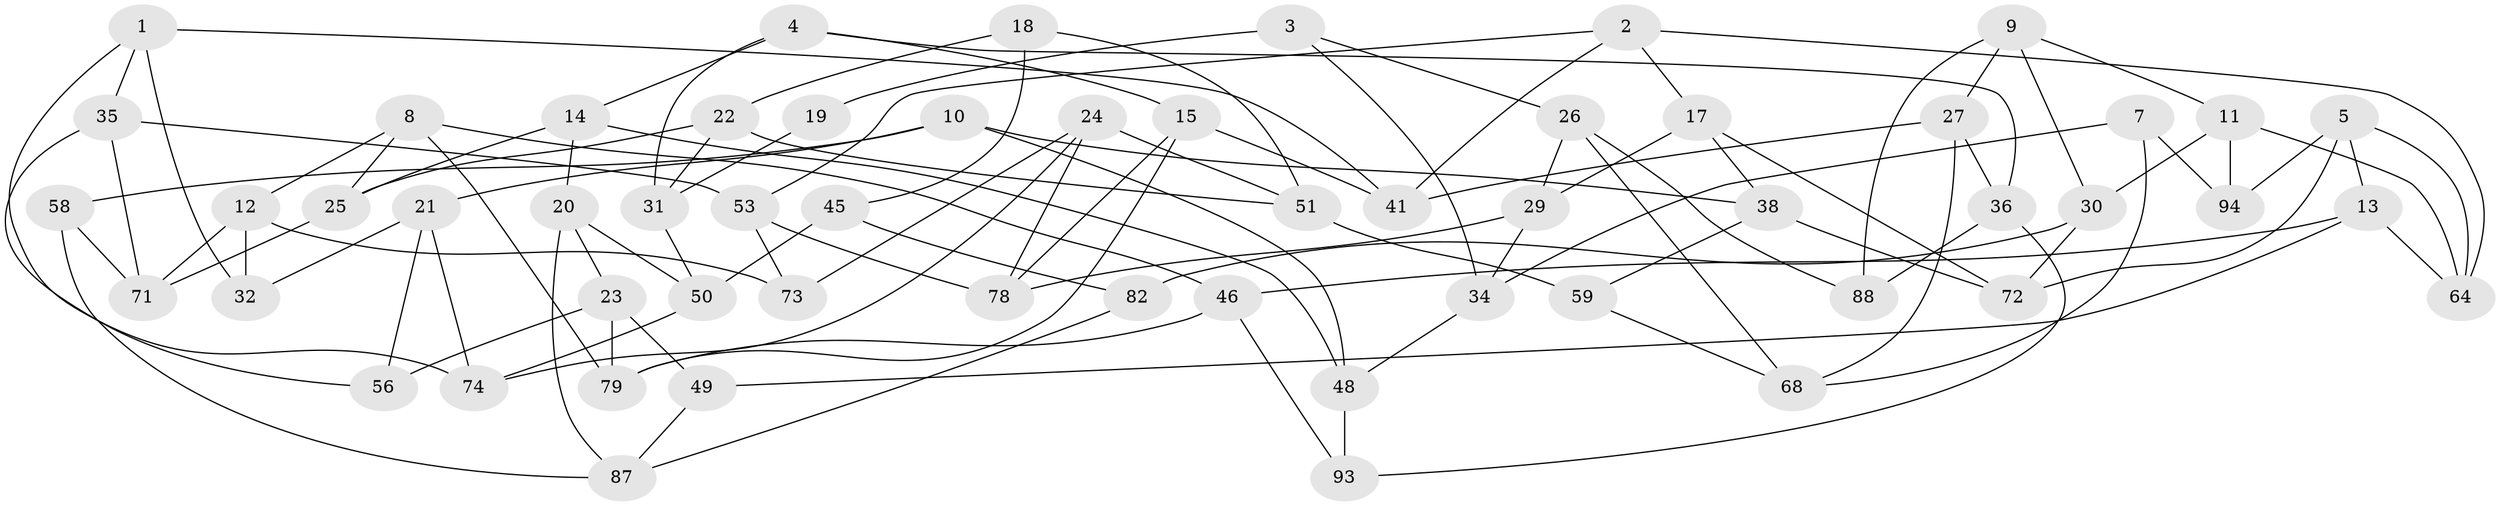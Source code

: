 // original degree distribution, {3: 1.0}
// Generated by graph-tools (version 1.1) at 2025/39/02/21/25 10:39:00]
// undirected, 57 vertices, 106 edges
graph export_dot {
graph [start="1"]
  node [color=gray90,style=filled];
  1 [super="+57"];
  2 [super="+52"];
  3 [super="+40"];
  4 [super="+66"];
  5 [super="+6"];
  7;
  8 [super="+33"];
  9 [super="+86"];
  10 [super="+44"];
  11 [super="+28"];
  12 [super="+16"];
  13 [super="+60"];
  14 [super="+91"];
  15 [super="+95"];
  17 [super="+42"];
  18;
  19;
  20 [super="+75"];
  21 [super="+98"];
  22 [super="+81"];
  23 [super="+67"];
  24 [super="+61"];
  25 [super="+39"];
  26 [super="+37"];
  27 [super="+55"];
  29 [super="+76"];
  30 [super="+69"];
  31 [super="+97"];
  32;
  34 [super="+47"];
  35 [super="+100"];
  36 [super="+43"];
  38 [super="+99"];
  41 [super="+63"];
  45;
  46 [super="+70"];
  48 [super="+77"];
  49;
  50 [super="+54"];
  51 [super="+62"];
  53 [super="+92"];
  56;
  58;
  59;
  64 [super="+65"];
  68 [super="+85"];
  71 [super="+80"];
  72 [super="+90"];
  73;
  74 [super="+84"];
  78 [super="+96"];
  79 [super="+83"];
  82;
  87 [super="+89"];
  88;
  93;
  94;
  1 -- 32;
  1 -- 74;
  1 -- 35;
  1 -- 41;
  2 -- 41;
  2 -- 53;
  2 -- 64;
  2 -- 17;
  3 -- 19 [weight=2];
  3 -- 34;
  3 -- 26;
  4 -- 36;
  4 -- 31;
  4 -- 14;
  4 -- 15;
  5 -- 72;
  5 -- 13;
  5 -- 64;
  5 -- 94;
  7 -- 68;
  7 -- 34;
  7 -- 94;
  8 -- 46;
  8 -- 25;
  8 -- 12;
  8 -- 79;
  9 -- 88;
  9 -- 11;
  9 -- 27;
  9 -- 30;
  10 -- 48;
  10 -- 58;
  10 -- 21;
  10 -- 38;
  11 -- 94;
  11 -- 30;
  11 -- 64;
  12 -- 73;
  12 -- 32;
  12 -- 71;
  13 -- 46;
  13 -- 49;
  13 -- 64;
  14 -- 20;
  14 -- 25;
  14 -- 48;
  15 -- 41;
  15 -- 78;
  15 -- 79;
  17 -- 72;
  17 -- 38;
  17 -- 29;
  18 -- 45;
  18 -- 22;
  18 -- 51;
  19 -- 31;
  20 -- 50;
  20 -- 87;
  20 -- 23;
  21 -- 32;
  21 -- 56;
  21 -- 74;
  22 -- 25;
  22 -- 51;
  22 -- 31;
  23 -- 49;
  23 -- 56;
  23 -- 79;
  24 -- 73;
  24 -- 51;
  24 -- 74;
  24 -- 78;
  25 -- 71;
  26 -- 88;
  26 -- 68;
  26 -- 29;
  27 -- 68;
  27 -- 36;
  27 -- 41;
  29 -- 78;
  29 -- 34;
  30 -- 82;
  30 -- 72;
  31 -- 50;
  34 -- 48;
  35 -- 56;
  35 -- 53;
  35 -- 71;
  36 -- 88;
  36 -- 93;
  38 -- 72;
  38 -- 59;
  45 -- 82;
  45 -- 50;
  46 -- 93;
  46 -- 79;
  48 -- 93;
  49 -- 87;
  50 -- 74;
  51 -- 59;
  53 -- 78;
  53 -- 73;
  58 -- 87;
  58 -- 71;
  59 -- 68;
  82 -- 87;
}
